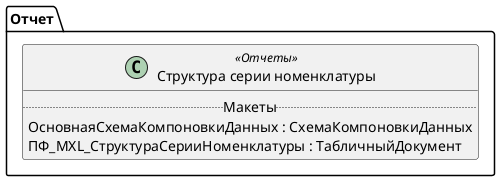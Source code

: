﻿@startuml СтруктураСерииНоменклатуры
'!include templates.wsd
'..\include templates.wsd
class Отчет.СтруктураСерииНоменклатуры as "Структура серии номенклатуры" <<Отчеты>>
{
..Макеты..
ОсновнаяСхемаКомпоновкиДанных : СхемаКомпоновкиДанных
ПФ_MXL_СтруктураСерииНоменклатуры : ТабличныйДокумент
}
@enduml
